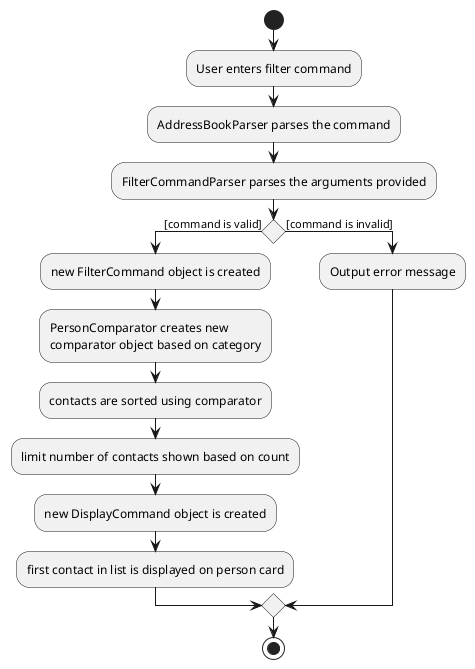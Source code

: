 @startuml
'https://plantuml.com/activity-diagram-beta

start
:User enters filter command;
:AddressBookParser parses the command;
:FilterCommandParser parses the arguments provided;
if () then ([command is valid])
  :new FilterCommand object is created;
  :PersonComparator creates new \ncomparator object based on category;
  :contacts are sorted using comparator;
  :limit number of contacts shown based on count;
  :new DisplayCommand object is created;
  :first contact in list is displayed on person card;
else ([command is invalid])
  :Output error message;
endif


stop

@enduml

